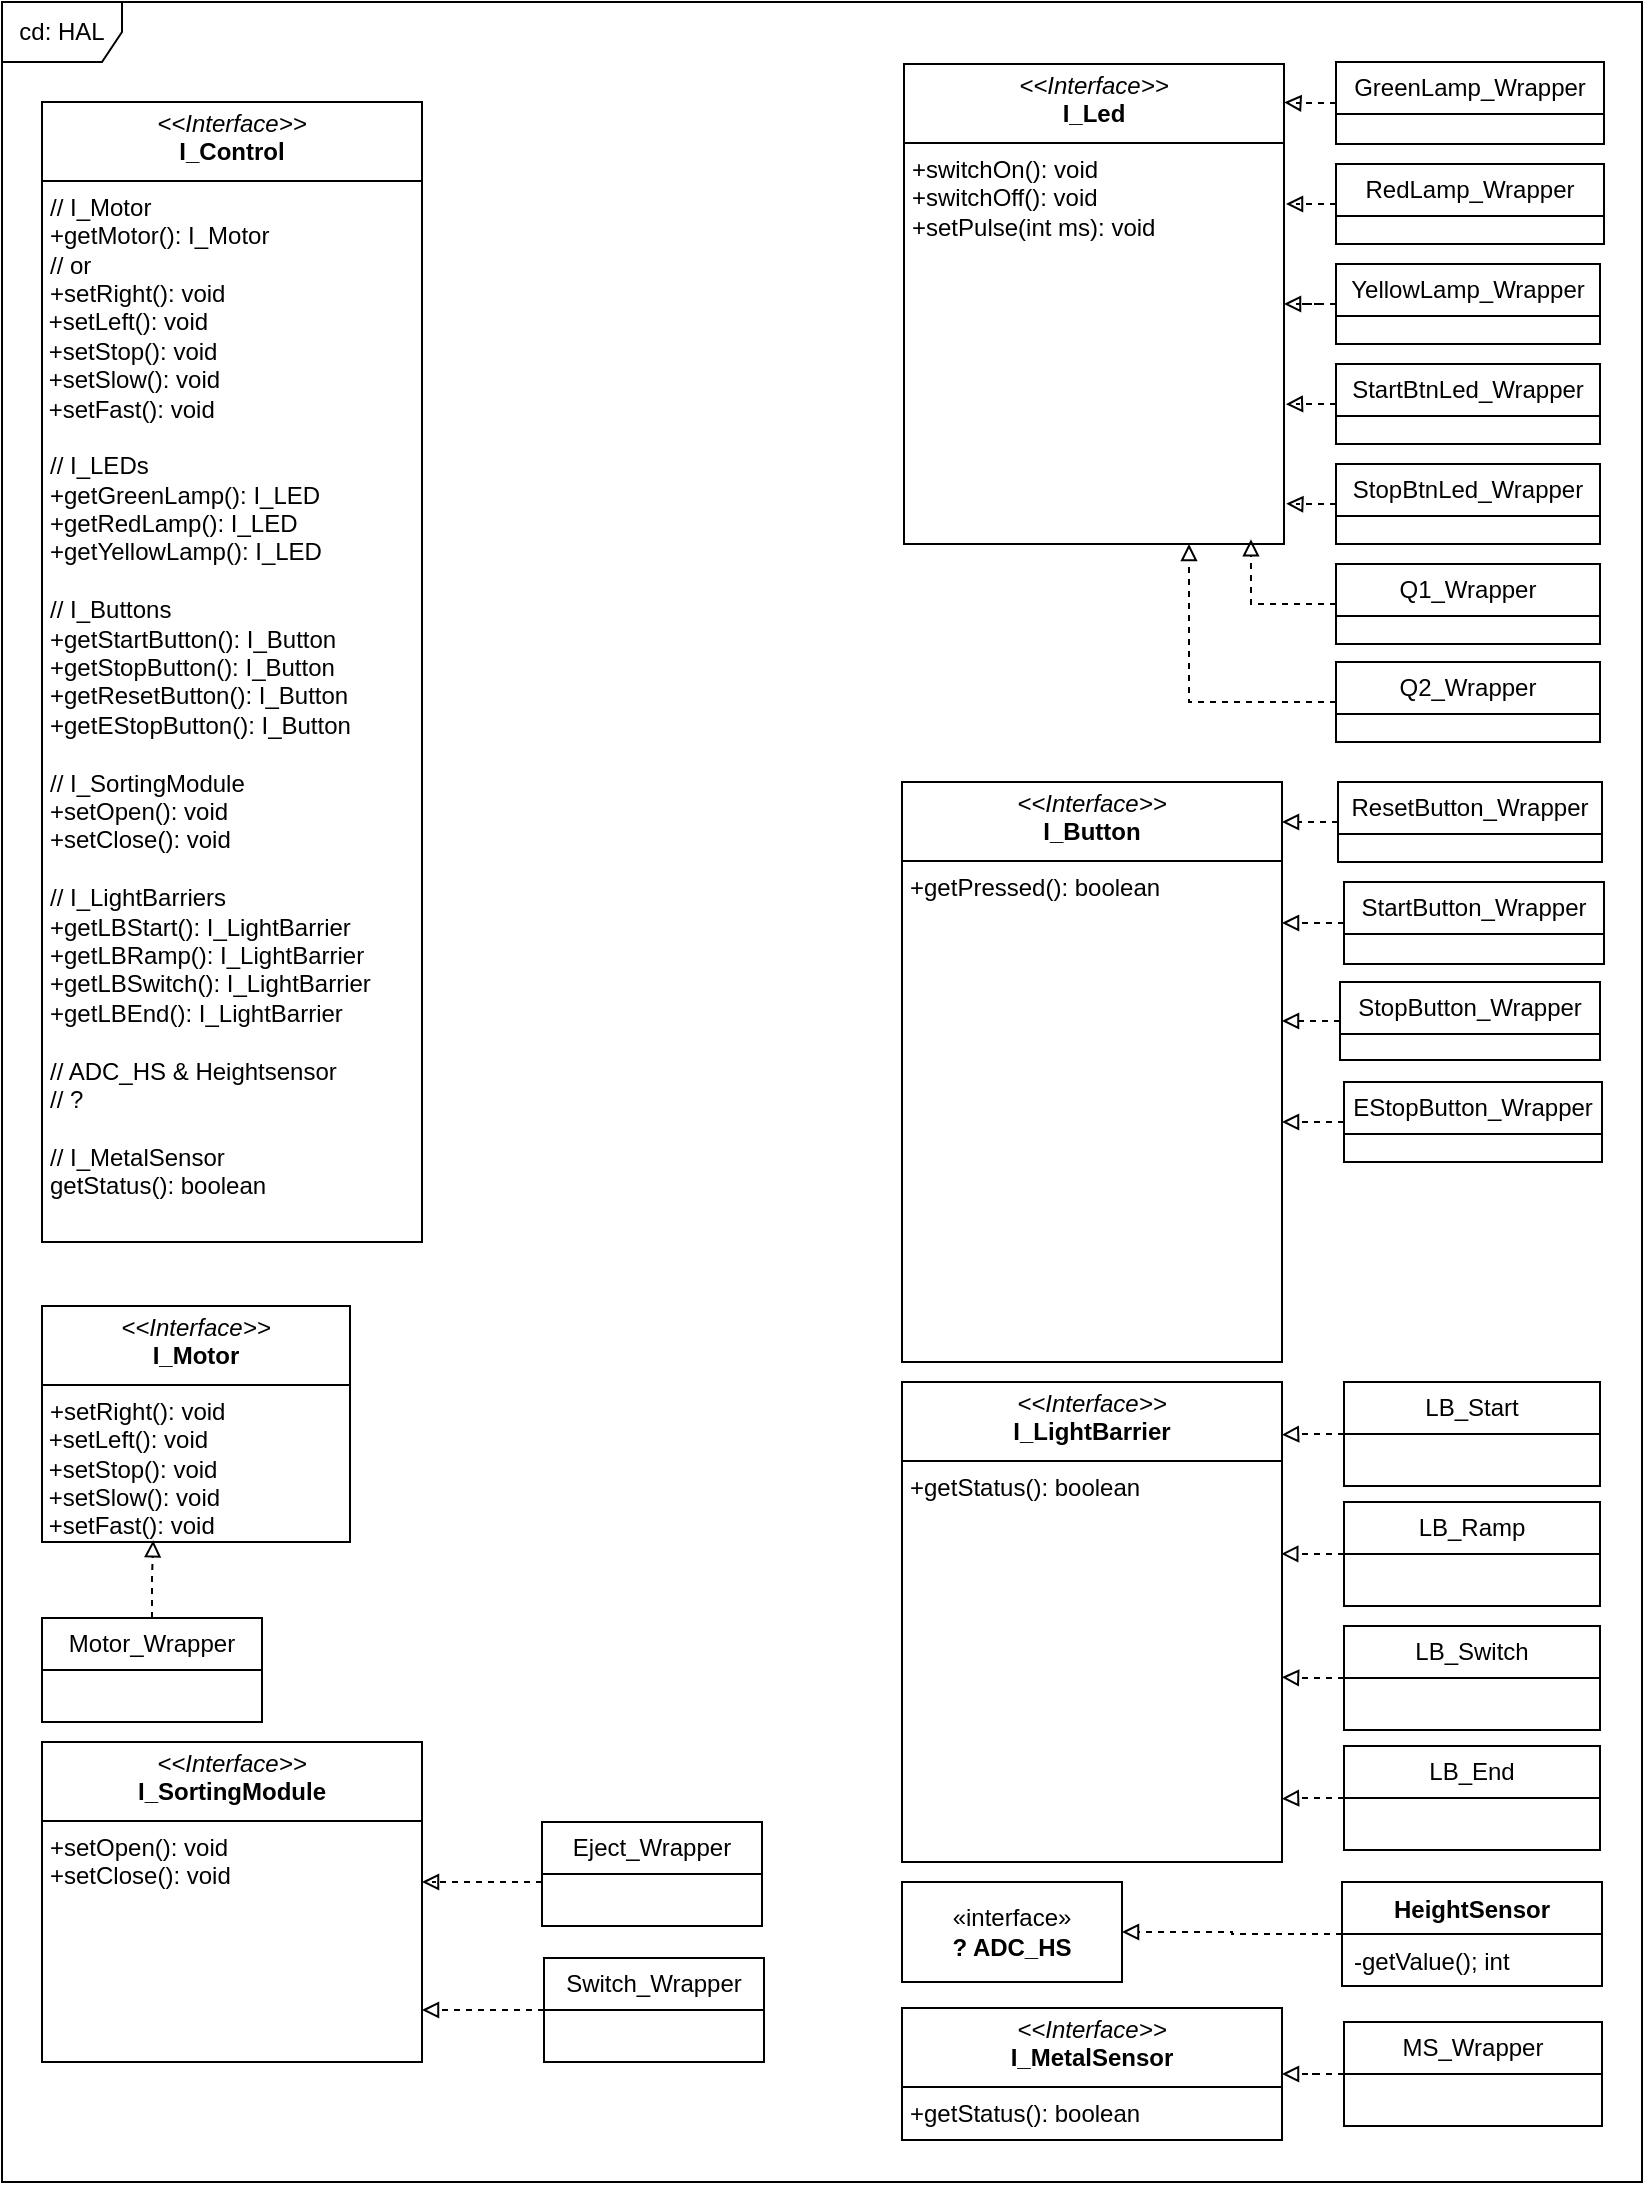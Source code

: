 <mxfile version="24.8.3">
  <diagram id="C5RBs43oDa-KdzZeNtuy" name="Page-1">
    <mxGraphModel dx="1232" dy="1131" grid="1" gridSize="10" guides="1" tooltips="1" connect="1" arrows="1" fold="1" page="1" pageScale="1" pageWidth="827" pageHeight="1169" math="0" shadow="0">
      <root>
        <mxCell id="WIyWlLk6GJQsqaUBKTNV-0" />
        <mxCell id="WIyWlLk6GJQsqaUBKTNV-1" parent="WIyWlLk6GJQsqaUBKTNV-0" />
        <mxCell id="bXi4-Cq65V8Myi7g_HT4-3" style="edgeStyle=orthogonalEdgeStyle;rounded=0;orthogonalLoop=1;jettySize=auto;html=1;dashed=1;strokeColor=default;align=center;verticalAlign=middle;fontFamily=Helvetica;fontSize=11;fontColor=default;labelBackgroundColor=default;endArrow=block;endFill=0;" parent="WIyWlLk6GJQsqaUBKTNV-1" source="sHps1OqHVO6aS_HOAN5b-8" target="eJEIXaMygcqYQ-B-ILzs-47" edge="1">
          <mxGeometry relative="1" as="geometry" />
        </mxCell>
        <mxCell id="sHps1OqHVO6aS_HOAN5b-8" value="HeightSensor" style="swimlane;fontStyle=1;align=center;verticalAlign=top;childLayout=stackLayout;horizontal=1;startSize=26;horizontalStack=0;resizeParent=1;resizeParentMax=0;resizeLast=0;collapsible=1;marginBottom=0;whiteSpace=wrap;html=1;" parent="WIyWlLk6GJQsqaUBKTNV-1" vertex="1">
          <mxGeometry x="670" y="950" width="130" height="52" as="geometry" />
        </mxCell>
        <mxCell id="sHps1OqHVO6aS_HOAN5b-11" value="-getValue(); int" style="text;strokeColor=none;fillColor=none;align=left;verticalAlign=top;spacingLeft=4;spacingRight=4;overflow=hidden;rotatable=0;points=[[0,0.5],[1,0.5]];portConstraint=eastwest;whiteSpace=wrap;html=1;" parent="sHps1OqHVO6aS_HOAN5b-8" vertex="1">
          <mxGeometry y="26" width="130" height="26" as="geometry" />
        </mxCell>
        <mxCell id="sHps1OqHVO6aS_HOAN5b-50" value="&lt;p style=&quot;margin:0px;margin-top:4px;text-align:center;&quot;&gt;&lt;i&gt;&amp;lt;&amp;lt;Interface&amp;gt;&amp;gt;&lt;/i&gt;&lt;br&gt;&lt;span style=&quot;font-weight: 700;&quot;&gt;I_LightBarrier&lt;/span&gt;&lt;/p&gt;&lt;hr size=&quot;1&quot; style=&quot;border-style:solid;&quot;&gt;&lt;p style=&quot;margin:0px;margin-left:4px;&quot;&gt;+getStatus(): boolean&lt;/p&gt;" style="verticalAlign=top;align=left;overflow=fill;html=1;whiteSpace=wrap;" parent="WIyWlLk6GJQsqaUBKTNV-1" vertex="1">
          <mxGeometry x="450" y="700" width="190" height="240" as="geometry" />
        </mxCell>
        <mxCell id="_QStOlOwuLa4zvkcux5I-2" style="edgeStyle=orthogonalEdgeStyle;rounded=0;orthogonalLoop=1;jettySize=auto;html=1;dashed=1;endArrow=block;endFill=0;strokeColor=default;align=center;verticalAlign=middle;fontFamily=Helvetica;fontSize=11;fontColor=default;labelBackgroundColor=default;" edge="1" parent="WIyWlLk6GJQsqaUBKTNV-1" source="sHps1OqHVO6aS_HOAN5b-57" target="sHps1OqHVO6aS_HOAN5b-80">
          <mxGeometry relative="1" as="geometry">
            <Array as="points">
              <mxPoint x="640" y="570" />
              <mxPoint x="640" y="570" />
            </Array>
          </mxGeometry>
        </mxCell>
        <mxCell id="sHps1OqHVO6aS_HOAN5b-57" value="EStopButton_Wrapper" style="swimlane;fontStyle=0;childLayout=stackLayout;horizontal=1;startSize=26;fillColor=none;horizontalStack=0;resizeParent=1;resizeParentMax=0;resizeLast=0;collapsible=1;marginBottom=0;whiteSpace=wrap;html=1;" parent="WIyWlLk6GJQsqaUBKTNV-1" vertex="1">
          <mxGeometry x="671" y="550" width="129" height="40" as="geometry" />
        </mxCell>
        <mxCell id="_QStOlOwuLa4zvkcux5I-16" style="edgeStyle=orthogonalEdgeStyle;rounded=0;orthogonalLoop=1;jettySize=auto;html=1;entryX=1;entryY=0.868;entryDx=0;entryDy=0;entryPerimeter=0;dashed=1;strokeColor=default;align=center;verticalAlign=middle;fontFamily=Helvetica;fontSize=11;fontColor=default;labelBackgroundColor=default;endArrow=block;endFill=0;" edge="1" parent="WIyWlLk6GJQsqaUBKTNV-1" source="sHps1OqHVO6aS_HOAN5b-62" target="sHps1OqHVO6aS_HOAN5b-50">
          <mxGeometry relative="1" as="geometry" />
        </mxCell>
        <mxCell id="sHps1OqHVO6aS_HOAN5b-62" value="LB_End" style="swimlane;fontStyle=0;childLayout=stackLayout;horizontal=1;startSize=26;fillColor=none;horizontalStack=0;resizeParent=1;resizeParentMax=0;resizeLast=0;collapsible=1;marginBottom=0;whiteSpace=wrap;html=1;" parent="WIyWlLk6GJQsqaUBKTNV-1" vertex="1">
          <mxGeometry x="671" y="882" width="128" height="52" as="geometry" />
        </mxCell>
        <mxCell id="_QStOlOwuLa4zvkcux5I-15" style="edgeStyle=orthogonalEdgeStyle;rounded=0;orthogonalLoop=1;jettySize=auto;html=1;entryX=1;entryY=0.615;entryDx=0;entryDy=0;entryPerimeter=0;dashed=1;strokeColor=default;align=center;verticalAlign=middle;fontFamily=Helvetica;fontSize=11;fontColor=default;labelBackgroundColor=default;endArrow=block;endFill=0;" edge="1" parent="WIyWlLk6GJQsqaUBKTNV-1" source="sHps1OqHVO6aS_HOAN5b-65" target="sHps1OqHVO6aS_HOAN5b-50">
          <mxGeometry relative="1" as="geometry" />
        </mxCell>
        <mxCell id="sHps1OqHVO6aS_HOAN5b-65" value="LB_Switch" style="swimlane;fontStyle=0;childLayout=stackLayout;horizontal=1;startSize=26;fillColor=none;horizontalStack=0;resizeParent=1;resizeParentMax=0;resizeLast=0;collapsible=1;marginBottom=0;whiteSpace=wrap;html=1;" parent="WIyWlLk6GJQsqaUBKTNV-1" vertex="1">
          <mxGeometry x="671" y="822" width="128" height="52" as="geometry" />
        </mxCell>
        <mxCell id="_QStOlOwuLa4zvkcux5I-12" style="edgeStyle=orthogonalEdgeStyle;rounded=0;orthogonalLoop=1;jettySize=auto;html=1;entryX=0.998;entryY=0.358;entryDx=0;entryDy=0;entryPerimeter=0;dashed=1;strokeColor=default;align=center;verticalAlign=middle;fontFamily=Helvetica;fontSize=11;fontColor=default;labelBackgroundColor=default;endArrow=block;endFill=0;" edge="1" parent="WIyWlLk6GJQsqaUBKTNV-1" source="sHps1OqHVO6aS_HOAN5b-69" target="sHps1OqHVO6aS_HOAN5b-50">
          <mxGeometry relative="1" as="geometry" />
        </mxCell>
        <mxCell id="sHps1OqHVO6aS_HOAN5b-69" value="LB_Ramp" style="swimlane;fontStyle=0;childLayout=stackLayout;horizontal=1;startSize=26;fillColor=none;horizontalStack=0;resizeParent=1;resizeParentMax=0;resizeLast=0;collapsible=1;marginBottom=0;whiteSpace=wrap;html=1;" parent="WIyWlLk6GJQsqaUBKTNV-1" vertex="1">
          <mxGeometry x="671" y="760" width="128" height="52" as="geometry" />
        </mxCell>
        <mxCell id="_QStOlOwuLa4zvkcux5I-11" style="edgeStyle=orthogonalEdgeStyle;rounded=0;orthogonalLoop=1;jettySize=auto;html=1;entryX=1;entryY=0.11;entryDx=0;entryDy=0;entryPerimeter=0;dashed=1;strokeColor=default;align=center;verticalAlign=middle;fontFamily=Helvetica;fontSize=11;fontColor=default;labelBackgroundColor=default;endArrow=block;endFill=0;" edge="1" parent="WIyWlLk6GJQsqaUBKTNV-1" source="sHps1OqHVO6aS_HOAN5b-75" target="sHps1OqHVO6aS_HOAN5b-50">
          <mxGeometry relative="1" as="geometry" />
        </mxCell>
        <mxCell id="sHps1OqHVO6aS_HOAN5b-75" value="LB_Start" style="swimlane;fontStyle=0;childLayout=stackLayout;horizontal=1;startSize=26;fillColor=none;horizontalStack=0;resizeParent=1;resizeParentMax=0;resizeLast=0;collapsible=1;marginBottom=0;whiteSpace=wrap;html=1;" parent="WIyWlLk6GJQsqaUBKTNV-1" vertex="1">
          <mxGeometry x="671" y="700" width="128" height="52" as="geometry" />
        </mxCell>
        <mxCell id="sHps1OqHVO6aS_HOAN5b-80" value="&lt;p style=&quot;margin:0px;margin-top:4px;text-align:center;&quot;&gt;&lt;i&gt;&amp;lt;&amp;lt;Interface&amp;gt;&amp;gt;&lt;/i&gt;&lt;br&gt;&lt;span style=&quot;font-weight: 700;&quot;&gt;I_&lt;/span&gt;&lt;span style=&quot;font-weight: 700; background-color: initial;&quot;&gt;Button&lt;/span&gt;&lt;/p&gt;&lt;hr size=&quot;1&quot; style=&quot;border-style:solid;&quot;&gt;&lt;p style=&quot;margin:0px;margin-left:4px;&quot;&gt;+getPressed(): boolean&lt;/p&gt;&lt;p style=&quot;margin:0px;margin-left:4px;&quot;&gt;&lt;br&gt;&lt;/p&gt;" style="verticalAlign=top;align=left;overflow=fill;html=1;whiteSpace=wrap;" parent="WIyWlLk6GJQsqaUBKTNV-1" vertex="1">
          <mxGeometry x="450" y="400" width="190" height="290" as="geometry" />
        </mxCell>
        <mxCell id="eJEIXaMygcqYQ-B-ILzs-75" style="edgeStyle=orthogonalEdgeStyle;rounded=0;orthogonalLoop=1;jettySize=auto;html=1;dashed=1;strokeColor=default;align=center;verticalAlign=middle;fontFamily=Helvetica;fontSize=11;fontColor=default;labelBackgroundColor=default;endArrow=block;endFill=0;" parent="WIyWlLk6GJQsqaUBKTNV-1" source="sHps1OqHVO6aS_HOAN5b-82" target="eJEIXaMygcqYQ-B-ILzs-70" edge="1">
          <mxGeometry relative="1" as="geometry">
            <Array as="points">
              <mxPoint x="215" y="950" />
              <mxPoint x="215" y="950" />
            </Array>
          </mxGeometry>
        </mxCell>
        <mxCell id="sHps1OqHVO6aS_HOAN5b-82" value="Eject_Wrapper" style="swimlane;fontStyle=0;childLayout=stackLayout;horizontal=1;startSize=26;fillColor=none;horizontalStack=0;resizeParent=1;resizeParentMax=0;resizeLast=0;collapsible=1;marginBottom=0;whiteSpace=wrap;html=1;" parent="WIyWlLk6GJQsqaUBKTNV-1" vertex="1">
          <mxGeometry x="270" y="920" width="110" height="52" as="geometry" />
        </mxCell>
        <mxCell id="bXi4-Cq65V8Myi7g_HT4-9" style="edgeStyle=orthogonalEdgeStyle;rounded=0;orthogonalLoop=1;jettySize=auto;html=1;strokeColor=none;dashed=1;" parent="WIyWlLk6GJQsqaUBKTNV-1" source="sHps1OqHVO6aS_HOAN5b-84" target="eJEIXaMygcqYQ-B-ILzs-70" edge="1">
          <mxGeometry relative="1" as="geometry">
            <Array as="points">
              <mxPoint x="230" y="1014" />
              <mxPoint x="230" y="1014" />
            </Array>
          </mxGeometry>
        </mxCell>
        <mxCell id="bXi4-Cq65V8Myi7g_HT4-10" style="edgeStyle=orthogonalEdgeStyle;rounded=0;orthogonalLoop=1;jettySize=auto;html=1;dashed=1;strokeColor=default;align=center;verticalAlign=middle;fontFamily=Helvetica;fontSize=11;fontColor=default;labelBackgroundColor=default;endArrow=block;endFill=0;" parent="WIyWlLk6GJQsqaUBKTNV-1" source="sHps1OqHVO6aS_HOAN5b-84" target="eJEIXaMygcqYQ-B-ILzs-70" edge="1">
          <mxGeometry relative="1" as="geometry">
            <Array as="points">
              <mxPoint x="230" y="1014" />
              <mxPoint x="230" y="1014" />
            </Array>
          </mxGeometry>
        </mxCell>
        <mxCell id="sHps1OqHVO6aS_HOAN5b-84" value="Switch_Wrapper" style="swimlane;fontStyle=0;childLayout=stackLayout;horizontal=1;startSize=26;fillColor=none;horizontalStack=0;resizeParent=1;resizeParentMax=0;resizeLast=0;collapsible=1;marginBottom=0;whiteSpace=wrap;html=1;" parent="WIyWlLk6GJQsqaUBKTNV-1" vertex="1">
          <mxGeometry x="271" y="988" width="110" height="52" as="geometry" />
        </mxCell>
        <mxCell id="eJEIXaMygcqYQ-B-ILzs-37" style="edgeStyle=orthogonalEdgeStyle;rounded=0;orthogonalLoop=1;jettySize=auto;html=1;dashed=1;endArrow=block;endFill=0;strokeColor=default;align=center;verticalAlign=middle;fontFamily=Helvetica;fontSize=11;fontColor=default;labelBackgroundColor=default;" parent="WIyWlLk6GJQsqaUBKTNV-1" source="eJEIXaMygcqYQ-B-ILzs-1" target="sHps1OqHVO6aS_HOAN5b-80" edge="1">
          <mxGeometry relative="1" as="geometry">
            <Array as="points">
              <mxPoint x="601" y="437.25" />
              <mxPoint x="601" y="437.25" />
            </Array>
          </mxGeometry>
        </mxCell>
        <mxCell id="eJEIXaMygcqYQ-B-ILzs-1" value="ResetButton_Wrapper" style="swimlane;fontStyle=0;childLayout=stackLayout;horizontal=1;startSize=26;fillColor=none;horizontalStack=0;resizeParent=1;resizeParentMax=0;resizeLast=0;collapsible=1;marginBottom=0;whiteSpace=wrap;html=1;" parent="WIyWlLk6GJQsqaUBKTNV-1" vertex="1">
          <mxGeometry x="668" y="400" width="132" height="40" as="geometry" />
        </mxCell>
        <mxCell id="eJEIXaMygcqYQ-B-ILzs-38" style="edgeStyle=orthogonalEdgeStyle;rounded=0;orthogonalLoop=1;jettySize=auto;html=1;dashed=1;endArrow=block;endFill=0;strokeColor=default;align=center;verticalAlign=middle;fontFamily=Helvetica;fontSize=11;fontColor=default;labelBackgroundColor=default;" parent="WIyWlLk6GJQsqaUBKTNV-1" source="eJEIXaMygcqYQ-B-ILzs-6" target="sHps1OqHVO6aS_HOAN5b-80" edge="1">
          <mxGeometry relative="1" as="geometry">
            <Array as="points">
              <mxPoint x="630" y="470" />
              <mxPoint x="630" y="470" />
            </Array>
          </mxGeometry>
        </mxCell>
        <mxCell id="eJEIXaMygcqYQ-B-ILzs-6" value="StartButton_Wrapper" style="swimlane;fontStyle=0;childLayout=stackLayout;horizontal=1;startSize=26;fillColor=none;horizontalStack=0;resizeParent=1;resizeParentMax=0;resizeLast=0;collapsible=1;marginBottom=0;whiteSpace=wrap;html=1;" parent="WIyWlLk6GJQsqaUBKTNV-1" vertex="1">
          <mxGeometry x="671" y="450" width="130" height="41" as="geometry" />
        </mxCell>
        <mxCell id="_QStOlOwuLa4zvkcux5I-0" style="edgeStyle=orthogonalEdgeStyle;rounded=0;orthogonalLoop=1;jettySize=auto;html=1;dashed=1;endArrow=block;endFill=0;strokeColor=default;align=center;verticalAlign=middle;fontFamily=Helvetica;fontSize=11;fontColor=default;labelBackgroundColor=default;" edge="1" parent="WIyWlLk6GJQsqaUBKTNV-1" source="eJEIXaMygcqYQ-B-ILzs-9" target="sHps1OqHVO6aS_HOAN5b-80">
          <mxGeometry relative="1" as="geometry">
            <Array as="points">
              <mxPoint x="640" y="520" />
              <mxPoint x="640" y="520" />
            </Array>
          </mxGeometry>
        </mxCell>
        <mxCell id="eJEIXaMygcqYQ-B-ILzs-9" value="StopButton_Wrapper" style="swimlane;fontStyle=0;childLayout=stackLayout;horizontal=1;startSize=26;fillColor=none;horizontalStack=0;resizeParent=1;resizeParentMax=0;resizeLast=0;collapsible=1;marginBottom=0;whiteSpace=wrap;html=1;" parent="WIyWlLk6GJQsqaUBKTNV-1" vertex="1">
          <mxGeometry x="669" y="500" width="130" height="39" as="geometry" />
        </mxCell>
        <mxCell id="eJEIXaMygcqYQ-B-ILzs-12" value="&lt;p style=&quot;margin:0px;margin-top:4px;text-align:center;&quot;&gt;&lt;i&gt;&amp;lt;&amp;lt;Interface&amp;gt;&amp;gt;&lt;/i&gt;&lt;br&gt;&lt;b&gt;I_Led&lt;/b&gt;&lt;/p&gt;&lt;hr size=&quot;1&quot; style=&quot;border-style:solid;&quot;&gt;&lt;p style=&quot;margin: 0px 0px 0px 4px;&quot;&gt;+switchOn(): void&lt;/p&gt;&lt;p style=&quot;margin: 0px 0px 0px 4px;&quot;&gt;+switchOff(): void&lt;/p&gt;&lt;p style=&quot;margin: 0px 0px 0px 4px;&quot;&gt;+setPulse(int&amp;nbsp;&lt;span style=&quot;background-color: initial;&quot;&gt;ms&lt;/span&gt;&lt;span style=&quot;background-color: initial;&quot;&gt;): void&lt;/span&gt;&lt;/p&gt;" style="verticalAlign=top;align=left;overflow=fill;html=1;whiteSpace=wrap;" parent="WIyWlLk6GJQsqaUBKTNV-1" vertex="1">
          <mxGeometry x="451" y="41" width="190" height="240" as="geometry" />
        </mxCell>
        <mxCell id="eJEIXaMygcqYQ-B-ILzs-13" value="GreenLamp_Wrapper" style="swimlane;fontStyle=0;childLayout=stackLayout;horizontal=1;startSize=26;fillColor=none;horizontalStack=0;resizeParent=1;resizeParentMax=0;resizeLast=0;collapsible=1;marginBottom=0;whiteSpace=wrap;html=1;" parent="WIyWlLk6GJQsqaUBKTNV-1" vertex="1">
          <mxGeometry x="667" y="40" width="134" height="41" as="geometry" />
        </mxCell>
        <mxCell id="_QStOlOwuLa4zvkcux5I-3" style="edgeStyle=orthogonalEdgeStyle;rounded=0;orthogonalLoop=1;jettySize=auto;html=1;dashed=1;endArrow=block;endFill=0;" edge="1" parent="WIyWlLk6GJQsqaUBKTNV-1" source="eJEIXaMygcqYQ-B-ILzs-15">
          <mxGeometry relative="1" as="geometry">
            <mxPoint x="642" y="111" as="targetPoint" />
          </mxGeometry>
        </mxCell>
        <mxCell id="eJEIXaMygcqYQ-B-ILzs-15" value="RedLamp_Wrapper" style="swimlane;fontStyle=0;childLayout=stackLayout;horizontal=1;startSize=26;fillColor=none;horizontalStack=0;resizeParent=1;resizeParentMax=0;resizeLast=0;collapsible=1;marginBottom=0;whiteSpace=wrap;html=1;" parent="WIyWlLk6GJQsqaUBKTNV-1" vertex="1">
          <mxGeometry x="667" y="91" width="134" height="40" as="geometry" />
        </mxCell>
        <mxCell id="_QStOlOwuLa4zvkcux5I-24" style="edgeStyle=orthogonalEdgeStyle;rounded=0;orthogonalLoop=1;jettySize=auto;html=1;dashed=1;endArrow=block;endFill=0;" edge="1" parent="WIyWlLk6GJQsqaUBKTNV-1" source="eJEIXaMygcqYQ-B-ILzs-17" target="eJEIXaMygcqYQ-B-ILzs-12">
          <mxGeometry relative="1" as="geometry" />
        </mxCell>
        <mxCell id="eJEIXaMygcqYQ-B-ILzs-17" value="YellowLamp_Wrapper" style="swimlane;fontStyle=0;childLayout=stackLayout;horizontal=1;startSize=26;fillColor=none;horizontalStack=0;resizeParent=1;resizeParentMax=0;resizeLast=0;collapsible=1;marginBottom=0;whiteSpace=wrap;html=1;" parent="WIyWlLk6GJQsqaUBKTNV-1" vertex="1">
          <mxGeometry x="667" y="141" width="132" height="40" as="geometry" />
        </mxCell>
        <mxCell id="eJEIXaMygcqYQ-B-ILzs-49" style="edgeStyle=orthogonalEdgeStyle;rounded=0;orthogonalLoop=1;jettySize=auto;html=1;dashed=1;strokeColor=default;align=center;verticalAlign=middle;fontFamily=Helvetica;fontSize=11;fontColor=default;labelBackgroundColor=default;endArrow=block;endFill=0;" parent="WIyWlLk6GJQsqaUBKTNV-1" source="eJEIXaMygcqYQ-B-ILzs-43" target="eJEIXaMygcqYQ-B-ILzs-67" edge="1">
          <mxGeometry relative="1" as="geometry">
            <mxPoint x="560" y="1222" as="targetPoint" />
          </mxGeometry>
        </mxCell>
        <mxCell id="eJEIXaMygcqYQ-B-ILzs-43" value="MS_Wrapper" style="swimlane;fontStyle=0;childLayout=stackLayout;horizontal=1;startSize=26;fillColor=none;horizontalStack=0;resizeParent=1;resizeParentMax=0;resizeLast=0;collapsible=1;marginBottom=0;whiteSpace=wrap;html=1;" parent="WIyWlLk6GJQsqaUBKTNV-1" vertex="1">
          <mxGeometry x="671" y="1020" width="129" height="52" as="geometry" />
        </mxCell>
        <mxCell id="eJEIXaMygcqYQ-B-ILzs-47" value="«interface»&lt;br&gt;&lt;b&gt;? ADC_HS&lt;/b&gt;" style="html=1;whiteSpace=wrap;" parent="WIyWlLk6GJQsqaUBKTNV-1" vertex="1">
          <mxGeometry x="450" y="950" width="110" height="50" as="geometry" />
        </mxCell>
        <mxCell id="eJEIXaMygcqYQ-B-ILzs-65" value="cd: HAL" style="shape=umlFrame;whiteSpace=wrap;html=1;pointerEvents=0;" parent="WIyWlLk6GJQsqaUBKTNV-1" vertex="1">
          <mxGeometry y="10" width="820" height="1090" as="geometry" />
        </mxCell>
        <mxCell id="eJEIXaMygcqYQ-B-ILzs-67" value="&lt;p style=&quot;margin:0px;margin-top:4px;text-align:center;&quot;&gt;&lt;i&gt;&amp;lt;&amp;lt;Interface&amp;gt;&amp;gt;&lt;/i&gt;&lt;br&gt;&lt;span style=&quot;font-weight: 700;&quot;&gt;I_MetalSensor&lt;/span&gt;&lt;/p&gt;&lt;hr size=&quot;1&quot; style=&quot;border-style:solid;&quot;&gt;&lt;p style=&quot;margin: 0px 0px 0px 4px;&quot;&gt;+getStatus(): boolean&lt;/p&gt;&lt;p style=&quot;margin: 0px 0px 0px 4px;&quot;&gt;&lt;br&gt;&lt;/p&gt;&lt;p style=&quot;margin: 0px 0px 0px 4px;&quot;&gt;&lt;br&gt;&lt;/p&gt;" style="verticalAlign=top;align=left;overflow=fill;html=1;whiteSpace=wrap;" parent="WIyWlLk6GJQsqaUBKTNV-1" vertex="1">
          <mxGeometry x="450" y="1013" width="190" height="66" as="geometry" />
        </mxCell>
        <mxCell id="eJEIXaMygcqYQ-B-ILzs-69" value="&lt;p style=&quot;margin:0px;margin-top:4px;text-align:center;&quot;&gt;&lt;i&gt;&amp;lt;&amp;lt;Interface&amp;gt;&amp;gt;&lt;/i&gt;&lt;br&gt;&lt;span style=&quot;font-weight: 700;&quot;&gt;I_Motor&lt;/span&gt;&lt;/p&gt;&lt;hr size=&quot;1&quot; style=&quot;border-style:solid;&quot;&gt;&lt;p style=&quot;margin: 0px 0px 0px 4px;&quot;&gt;&lt;span style=&quot;background-color: initial;&quot;&gt;+setRight(): void&lt;/span&gt;&lt;/p&gt;&lt;div&gt;&amp;nbsp;+setLeft(): void&lt;/div&gt;&lt;div&gt;&amp;nbsp;+setStop(): void&lt;/div&gt;&lt;div&gt;&amp;nbsp;+setSlow(): void&lt;/div&gt;&lt;div&gt;&amp;nbsp;+setFast(): void&lt;/div&gt;&lt;p style=&quot;margin: 0px 0px 0px 4px;&quot;&gt;&lt;br&gt;&lt;/p&gt;" style="verticalAlign=top;align=left;overflow=fill;html=1;whiteSpace=wrap;" parent="WIyWlLk6GJQsqaUBKTNV-1" vertex="1">
          <mxGeometry x="20" y="662" width="154" height="118" as="geometry" />
        </mxCell>
        <mxCell id="eJEIXaMygcqYQ-B-ILzs-70" value="&lt;p style=&quot;margin:0px;margin-top:4px;text-align:center;&quot;&gt;&lt;i&gt;&amp;lt;&amp;lt;Interface&amp;gt;&amp;gt;&lt;/i&gt;&lt;br&gt;&lt;span style=&quot;font-weight: 700;&quot;&gt;I_SortingModule&lt;/span&gt;&lt;/p&gt;&lt;hr size=&quot;1&quot; style=&quot;border-style:solid;&quot;&gt;&lt;p style=&quot;margin: 0px 0px 0px 4px;&quot;&gt;+setOpen(): void&lt;/p&gt;&lt;p style=&quot;margin: 0px 0px 0px 4px;&quot;&gt;+setClose(): void&lt;/p&gt;&lt;p style=&quot;margin: 0px 0px 0px 4px;&quot;&gt;&lt;br&gt;&lt;/p&gt;" style="verticalAlign=top;align=left;overflow=fill;html=1;whiteSpace=wrap;" parent="WIyWlLk6GJQsqaUBKTNV-1" vertex="1">
          <mxGeometry x="20" y="880" width="190" height="160" as="geometry" />
        </mxCell>
        <mxCell id="eJEIXaMygcqYQ-B-ILzs-77" value="&lt;p style=&quot;margin:0px;margin-top:4px;text-align:center;&quot;&gt;&lt;i&gt;&amp;lt;&amp;lt;Interface&amp;gt;&amp;gt;&lt;/i&gt;&lt;br&gt;&lt;b&gt;I_Control&lt;/b&gt;&lt;/p&gt;&lt;hr size=&quot;1&quot; style=&quot;border-style:solid;&quot;&gt;&lt;p style=&quot;margin: 0px 0px 0px 4px;&quot;&gt;// I_Motor&lt;/p&gt;&lt;p style=&quot;margin: 0px 0px 0px 4px;&quot;&gt;+getMotor(): I_Motor&lt;/p&gt;&lt;p style=&quot;margin: 0px 0px 0px 4px;&quot;&gt;// or&lt;/p&gt;&lt;p style=&quot;margin: 0px 0px 0px 4px;&quot;&gt;+&lt;span style=&quot;background-color: initial;&quot;&gt;setRight(): void&lt;/span&gt;&lt;/p&gt;&lt;div&gt;&amp;nbsp;+setLeft(): void&lt;/div&gt;&lt;div&gt;&amp;nbsp;+setStop(): void&lt;/div&gt;&lt;div&gt;&amp;nbsp;+setSlow(): void&lt;/div&gt;&lt;div&gt;&amp;nbsp;+setFast(): void&lt;/div&gt;&lt;div&gt;&lt;p style=&quot;margin: 0px 0px 0px 4px;&quot;&gt;&lt;br&gt;&lt;/p&gt;&lt;p style=&quot;margin: 0px 0px 0px 4px;&quot;&gt;// I_LEDs&lt;br&gt;&lt;/p&gt;&lt;p style=&quot;margin: 0px 0px 0px 4px;&quot;&gt;+getGreenLamp(): I_LED&lt;/p&gt;&lt;p style=&quot;margin: 0px 0px 0px 4px;&quot;&gt;+getRedLamp(): I_LED&lt;/p&gt;&lt;p style=&quot;margin: 0px 0px 0px 4px;&quot;&gt;+getYellowLamp(): I_LED&lt;/p&gt;&lt;p style=&quot;margin: 0px 0px 0px 4px;&quot;&gt;&lt;br&gt;&lt;/p&gt;&lt;p style=&quot;margin: 0px 0px 0px 4px;&quot;&gt;// I_Buttons&lt;/p&gt;&lt;p style=&quot;margin: 0px 0px 0px 4px;&quot;&gt;+getStartButton(): I_Button&lt;/p&gt;&lt;p style=&quot;margin: 0px 0px 0px 4px;&quot;&gt;+getStopButton(): I_Button&lt;/p&gt;&lt;p style=&quot;margin: 0px 0px 0px 4px;&quot;&gt;+getResetButton(): I_Button&lt;/p&gt;&lt;p style=&quot;margin: 0px 0px 0px 4px;&quot;&gt;+getEStopButton(): I_Button&lt;/p&gt;&lt;p style=&quot;margin: 0px 0px 0px 4px;&quot;&gt;&lt;br&gt;&lt;/p&gt;&lt;p style=&quot;margin: 0px 0px 0px 4px;&quot;&gt;// I_SortingModule&lt;/p&gt;&lt;p style=&quot;margin: 0px 0px 0px 4px;&quot;&gt;+setOpen(): void&lt;/p&gt;&lt;p style=&quot;margin: 0px 0px 0px 4px;&quot;&gt;+setClose(): void&lt;/p&gt;&lt;p style=&quot;margin: 0px 0px 0px 4px;&quot;&gt;&lt;br&gt;&lt;/p&gt;&lt;p style=&quot;margin: 0px 0px 0px 4px;&quot;&gt;// I_LightBarriers&lt;br&gt;&lt;/p&gt;&lt;p style=&quot;margin: 0px 0px 0px 4px;&quot;&gt;+getLBStart(): I_LightBarrier&lt;/p&gt;&lt;p style=&quot;margin: 0px 0px 0px 4px;&quot;&gt;+getLBRamp():&amp;nbsp;&lt;span style=&quot;background-color: initial;&quot;&gt;I_LightBarrier&lt;/span&gt;&lt;/p&gt;&lt;p style=&quot;margin: 0px 0px 0px 4px;&quot;&gt;+getLBSwitch():&amp;nbsp;&lt;span style=&quot;background-color: initial;&quot;&gt;I_LightBarrier&lt;/span&gt;&lt;/p&gt;&lt;p style=&quot;margin: 0px 0px 0px 4px;&quot;&gt;+getLBEnd():&amp;nbsp;&lt;span style=&quot;background-color: initial;&quot;&gt;I_LightBarrier&lt;/span&gt;&lt;/p&gt;&lt;p style=&quot;margin: 0px 0px 0px 4px;&quot;&gt;&lt;br&gt;&lt;/p&gt;&lt;p style=&quot;margin: 0px 0px 0px 4px;&quot;&gt;// ADC_HS &amp;amp; Heightsensor&lt;/p&gt;&lt;p style=&quot;margin: 0px 0px 0px 4px;&quot;&gt;// ?&lt;/p&gt;&lt;/div&gt;&lt;p style=&quot;margin: 0px 0px 0px 4px;&quot;&gt;&lt;br&gt;&lt;/p&gt;&lt;p style=&quot;margin: 0px 0px 0px 4px;&quot;&gt;// I_MetalSensor&lt;/p&gt;&lt;p style=&quot;margin: 0px 0px 0px 4px;&quot;&gt;getStatus(): boolean&lt;/p&gt;" style="verticalAlign=top;align=left;overflow=fill;html=1;whiteSpace=wrap;" parent="WIyWlLk6GJQsqaUBKTNV-1" vertex="1">
          <mxGeometry x="20" y="60" width="190" height="570" as="geometry" />
        </mxCell>
        <mxCell id="_QStOlOwuLa4zvkcux5I-10" value="" style="edgeStyle=orthogonalEdgeStyle;rounded=0;orthogonalLoop=1;jettySize=auto;html=1;entryX=0.361;entryY=0.993;entryDx=0;entryDy=0;entryPerimeter=0;dashed=1;strokeColor=default;align=center;verticalAlign=middle;fontFamily=Helvetica;fontSize=11;fontColor=default;labelBackgroundColor=default;endArrow=block;endFill=0;" edge="1" parent="WIyWlLk6GJQsqaUBKTNV-1" source="eJEIXaMygcqYQ-B-ILzs-78" target="eJEIXaMygcqYQ-B-ILzs-69">
          <mxGeometry relative="1" as="geometry" />
        </mxCell>
        <mxCell id="eJEIXaMygcqYQ-B-ILzs-78" value="Motor_Wrapper" style="swimlane;fontStyle=0;childLayout=stackLayout;horizontal=1;startSize=26;fillColor=none;horizontalStack=0;resizeParent=1;resizeParentMax=0;resizeLast=0;collapsible=1;marginBottom=0;whiteSpace=wrap;html=1;" parent="WIyWlLk6GJQsqaUBKTNV-1" vertex="1">
          <mxGeometry x="20" y="818" width="110" height="52" as="geometry" />
        </mxCell>
        <mxCell id="_QStOlOwuLa4zvkcux5I-7" style="edgeStyle=orthogonalEdgeStyle;rounded=0;orthogonalLoop=1;jettySize=auto;html=1;entryX=1.001;entryY=0.08;entryDx=0;entryDy=0;entryPerimeter=0;dashed=1;endArrow=block;endFill=0;" edge="1" parent="WIyWlLk6GJQsqaUBKTNV-1" source="eJEIXaMygcqYQ-B-ILzs-13" target="eJEIXaMygcqYQ-B-ILzs-12">
          <mxGeometry relative="1" as="geometry" />
        </mxCell>
        <mxCell id="_QStOlOwuLa4zvkcux5I-25" style="edgeStyle=orthogonalEdgeStyle;rounded=0;orthogonalLoop=1;jettySize=auto;html=1;entryX=1.005;entryY=0.709;entryDx=0;entryDy=0;entryPerimeter=0;dashed=1;endArrow=block;endFill=0;strokeColor=default;align=center;verticalAlign=middle;fontFamily=Helvetica;fontSize=11;fontColor=default;labelBackgroundColor=default;" edge="1" parent="WIyWlLk6GJQsqaUBKTNV-1" source="_QStOlOwuLa4zvkcux5I-19" target="eJEIXaMygcqYQ-B-ILzs-12">
          <mxGeometry relative="1" as="geometry" />
        </mxCell>
        <mxCell id="_QStOlOwuLa4zvkcux5I-19" value="StartBtnLed_Wrapper" style="swimlane;fontStyle=0;childLayout=stackLayout;horizontal=1;startSize=26;fillColor=none;horizontalStack=0;resizeParent=1;resizeParentMax=0;resizeLast=0;collapsible=1;marginBottom=0;whiteSpace=wrap;html=1;" vertex="1" parent="WIyWlLk6GJQsqaUBKTNV-1">
          <mxGeometry x="667" y="191" width="132" height="40" as="geometry" />
        </mxCell>
        <mxCell id="_QStOlOwuLa4zvkcux5I-27" style="edgeStyle=orthogonalEdgeStyle;rounded=0;orthogonalLoop=1;jettySize=auto;html=1;entryX=1.006;entryY=0.916;entryDx=0;entryDy=0;entryPerimeter=0;endArrow=block;endFill=0;dashed=1;strokeColor=default;align=center;verticalAlign=middle;fontFamily=Helvetica;fontSize=11;fontColor=default;labelBackgroundColor=default;" edge="1" parent="WIyWlLk6GJQsqaUBKTNV-1" source="_QStOlOwuLa4zvkcux5I-20" target="eJEIXaMygcqYQ-B-ILzs-12">
          <mxGeometry relative="1" as="geometry" />
        </mxCell>
        <mxCell id="_QStOlOwuLa4zvkcux5I-20" value="StopBtnLed_Wrapper" style="swimlane;fontStyle=0;childLayout=stackLayout;horizontal=1;startSize=26;fillColor=none;horizontalStack=0;resizeParent=1;resizeParentMax=0;resizeLast=0;collapsible=1;marginBottom=0;whiteSpace=wrap;html=1;" vertex="1" parent="WIyWlLk6GJQsqaUBKTNV-1">
          <mxGeometry x="667" y="241" width="132" height="40" as="geometry" />
        </mxCell>
        <mxCell id="_QStOlOwuLa4zvkcux5I-26" style="edgeStyle=orthogonalEdgeStyle;rounded=0;orthogonalLoop=1;jettySize=auto;html=1;dashed=1;entryX=0.913;entryY=0.99;entryDx=0;entryDy=0;entryPerimeter=0;endArrow=block;endFill=0;strokeColor=default;align=center;verticalAlign=middle;fontFamily=Helvetica;fontSize=11;fontColor=default;labelBackgroundColor=default;" edge="1" parent="WIyWlLk6GJQsqaUBKTNV-1" source="_QStOlOwuLa4zvkcux5I-21" target="eJEIXaMygcqYQ-B-ILzs-12">
          <mxGeometry relative="1" as="geometry" />
        </mxCell>
        <mxCell id="_QStOlOwuLa4zvkcux5I-21" value="Q1_Wrapper" style="swimlane;fontStyle=0;childLayout=stackLayout;horizontal=1;startSize=26;fillColor=none;horizontalStack=0;resizeParent=1;resizeParentMax=0;resizeLast=0;collapsible=1;marginBottom=0;whiteSpace=wrap;html=1;" vertex="1" parent="WIyWlLk6GJQsqaUBKTNV-1">
          <mxGeometry x="667" y="291" width="132" height="40" as="geometry" />
        </mxCell>
        <mxCell id="_QStOlOwuLa4zvkcux5I-28" style="edgeStyle=orthogonalEdgeStyle;rounded=0;orthogonalLoop=1;jettySize=auto;html=1;dashed=1;entryX=0.75;entryY=1;entryDx=0;entryDy=0;endArrow=block;endFill=0;strokeColor=default;align=center;verticalAlign=middle;fontFamily=Helvetica;fontSize=11;fontColor=default;labelBackgroundColor=default;" edge="1" parent="WIyWlLk6GJQsqaUBKTNV-1" source="_QStOlOwuLa4zvkcux5I-23" target="eJEIXaMygcqYQ-B-ILzs-12">
          <mxGeometry relative="1" as="geometry" />
        </mxCell>
        <mxCell id="_QStOlOwuLa4zvkcux5I-23" value="Q2_Wrapper" style="swimlane;fontStyle=0;childLayout=stackLayout;horizontal=1;startSize=26;fillColor=none;horizontalStack=0;resizeParent=1;resizeParentMax=0;resizeLast=0;collapsible=1;marginBottom=0;whiteSpace=wrap;html=1;" vertex="1" parent="WIyWlLk6GJQsqaUBKTNV-1">
          <mxGeometry x="667" y="340" width="132" height="40" as="geometry" />
        </mxCell>
      </root>
    </mxGraphModel>
  </diagram>
</mxfile>
